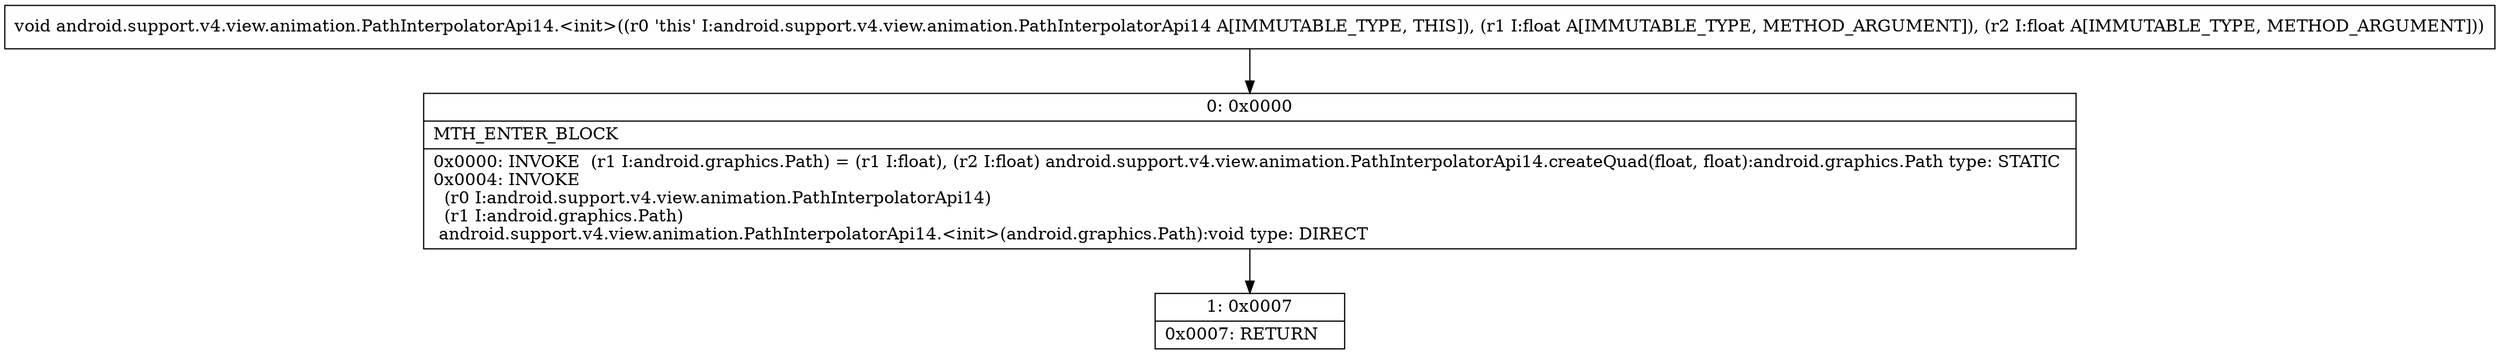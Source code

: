 digraph "CFG forandroid.support.v4.view.animation.PathInterpolatorApi14.\<init\>(FF)V" {
Node_0 [shape=record,label="{0\:\ 0x0000|MTH_ENTER_BLOCK\l|0x0000: INVOKE  (r1 I:android.graphics.Path) = (r1 I:float), (r2 I:float) android.support.v4.view.animation.PathInterpolatorApi14.createQuad(float, float):android.graphics.Path type: STATIC \l0x0004: INVOKE  \l  (r0 I:android.support.v4.view.animation.PathInterpolatorApi14)\l  (r1 I:android.graphics.Path)\l android.support.v4.view.animation.PathInterpolatorApi14.\<init\>(android.graphics.Path):void type: DIRECT \l}"];
Node_1 [shape=record,label="{1\:\ 0x0007|0x0007: RETURN   \l}"];
MethodNode[shape=record,label="{void android.support.v4.view.animation.PathInterpolatorApi14.\<init\>((r0 'this' I:android.support.v4.view.animation.PathInterpolatorApi14 A[IMMUTABLE_TYPE, THIS]), (r1 I:float A[IMMUTABLE_TYPE, METHOD_ARGUMENT]), (r2 I:float A[IMMUTABLE_TYPE, METHOD_ARGUMENT])) }"];
MethodNode -> Node_0;
Node_0 -> Node_1;
}


